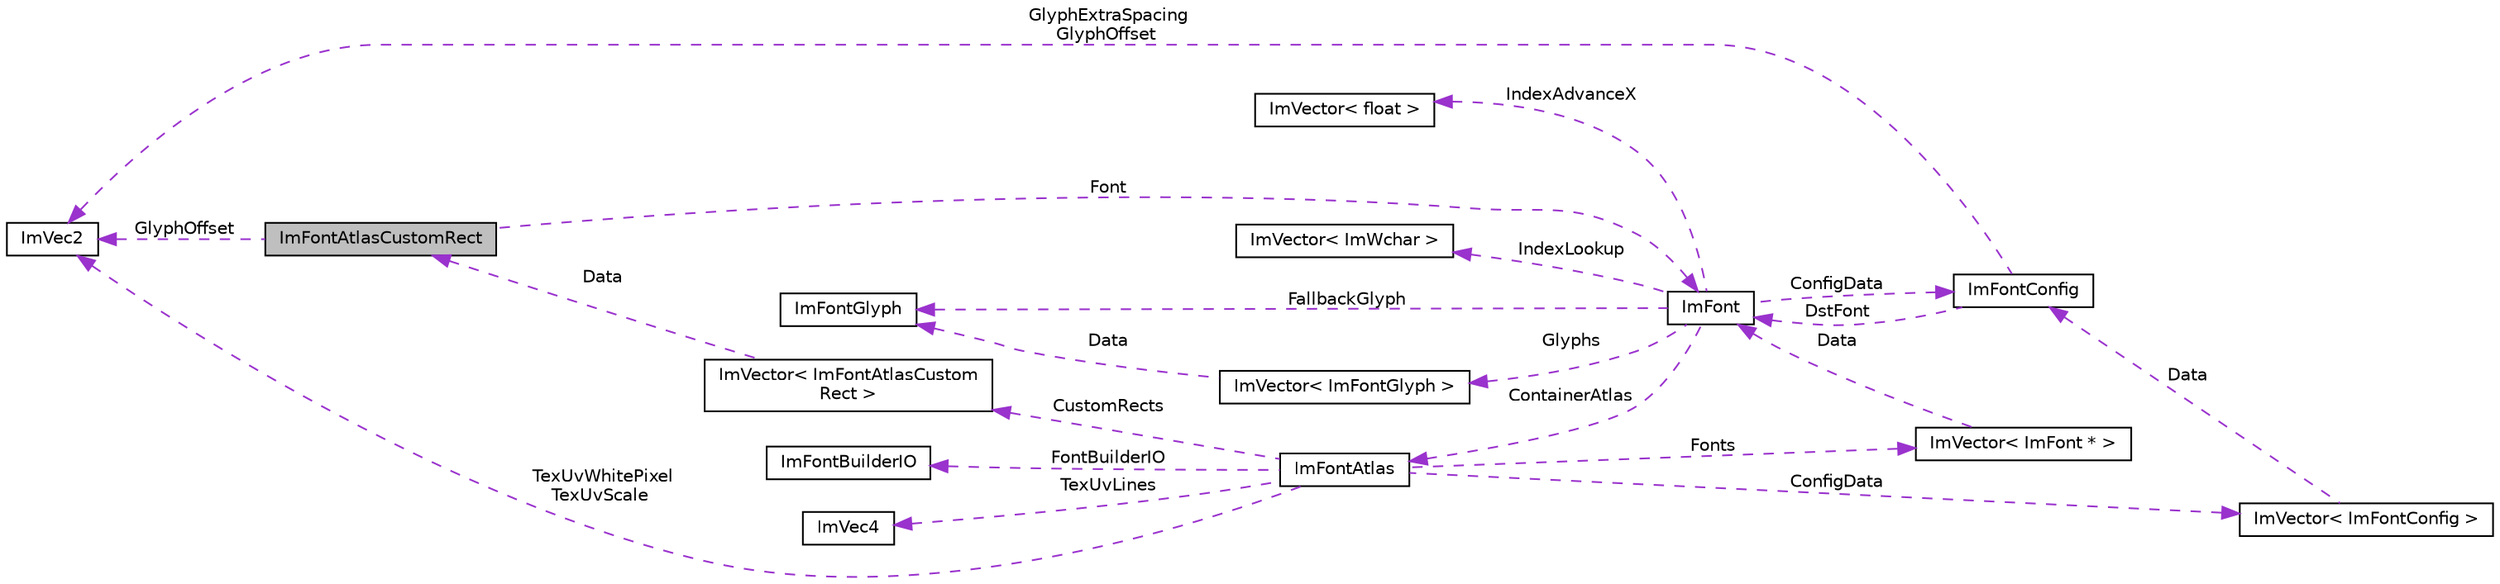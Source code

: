 digraph "ImFontAtlasCustomRect"
{
 // LATEX_PDF_SIZE
  edge [fontname="Helvetica",fontsize="10",labelfontname="Helvetica",labelfontsize="10"];
  node [fontname="Helvetica",fontsize="10",shape=record];
  rankdir="LR";
  Node1 [label="ImFontAtlasCustomRect",height=0.2,width=0.4,color="black", fillcolor="grey75", style="filled", fontcolor="black",tooltip=" "];
  Node2 -> Node1 [dir="back",color="darkorchid3",fontsize="10",style="dashed",label=" GlyphOffset" ];
  Node2 [label="ImVec2",height=0.2,width=0.4,color="black", fillcolor="white", style="filled",URL="$structImVec2.html",tooltip=" "];
  Node3 -> Node1 [dir="back",color="darkorchid3",fontsize="10",style="dashed",label=" Font" ];
  Node3 [label="ImFont",height=0.2,width=0.4,color="black", fillcolor="white", style="filled",URL="$structImFont.html",tooltip=" "];
  Node4 -> Node3 [dir="back",color="darkorchid3",fontsize="10",style="dashed",label=" Glyphs" ];
  Node4 [label="ImVector\< ImFontGlyph \>",height=0.2,width=0.4,color="black", fillcolor="white", style="filled",URL="$structImVector.html",tooltip=" "];
  Node5 -> Node4 [dir="back",color="darkorchid3",fontsize="10",style="dashed",label=" Data" ];
  Node5 [label="ImFontGlyph",height=0.2,width=0.4,color="black", fillcolor="white", style="filled",URL="$structImFontGlyph.html",tooltip=" "];
  Node6 -> Node3 [dir="back",color="darkorchid3",fontsize="10",style="dashed",label=" ConfigData" ];
  Node6 [label="ImFontConfig",height=0.2,width=0.4,color="black", fillcolor="white", style="filled",URL="$structImFontConfig.html",tooltip=" "];
  Node2 -> Node6 [dir="back",color="darkorchid3",fontsize="10",style="dashed",label=" GlyphExtraSpacing\nGlyphOffset" ];
  Node3 -> Node6 [dir="back",color="darkorchid3",fontsize="10",style="dashed",label=" DstFont" ];
  Node5 -> Node3 [dir="back",color="darkorchid3",fontsize="10",style="dashed",label=" FallbackGlyph" ];
  Node7 -> Node3 [dir="back",color="darkorchid3",fontsize="10",style="dashed",label=" ContainerAtlas" ];
  Node7 [label="ImFontAtlas",height=0.2,width=0.4,color="black", fillcolor="white", style="filled",URL="$structImFontAtlas.html",tooltip=" "];
  Node8 -> Node7 [dir="back",color="darkorchid3",fontsize="10",style="dashed",label=" Fonts" ];
  Node8 [label="ImVector\< ImFont * \>",height=0.2,width=0.4,color="black", fillcolor="white", style="filled",URL="$structImVector.html",tooltip=" "];
  Node3 -> Node8 [dir="back",color="darkorchid3",fontsize="10",style="dashed",label=" Data" ];
  Node9 -> Node7 [dir="back",color="darkorchid3",fontsize="10",style="dashed",label=" FontBuilderIO" ];
  Node9 [label="ImFontBuilderIO",height=0.2,width=0.4,color="black", fillcolor="white", style="filled",URL="$structImFontBuilderIO.html",tooltip=" "];
  Node2 -> Node7 [dir="back",color="darkorchid3",fontsize="10",style="dashed",label=" TexUvWhitePixel\nTexUvScale" ];
  Node10 -> Node7 [dir="back",color="darkorchid3",fontsize="10",style="dashed",label=" TexUvLines" ];
  Node10 [label="ImVec4",height=0.2,width=0.4,color="black", fillcolor="white", style="filled",URL="$structImVec4.html",tooltip=" "];
  Node11 -> Node7 [dir="back",color="darkorchid3",fontsize="10",style="dashed",label=" ConfigData" ];
  Node11 [label="ImVector\< ImFontConfig \>",height=0.2,width=0.4,color="black", fillcolor="white", style="filled",URL="$structImVector.html",tooltip=" "];
  Node6 -> Node11 [dir="back",color="darkorchid3",fontsize="10",style="dashed",label=" Data" ];
  Node12 -> Node7 [dir="back",color="darkorchid3",fontsize="10",style="dashed",label=" CustomRects" ];
  Node12 [label="ImVector\< ImFontAtlasCustom\lRect \>",height=0.2,width=0.4,color="black", fillcolor="white", style="filled",URL="$structImVector.html",tooltip=" "];
  Node1 -> Node12 [dir="back",color="darkorchid3",fontsize="10",style="dashed",label=" Data" ];
  Node13 -> Node3 [dir="back",color="darkorchid3",fontsize="10",style="dashed",label=" IndexAdvanceX" ];
  Node13 [label="ImVector\< float \>",height=0.2,width=0.4,color="black", fillcolor="white", style="filled",URL="$structImVector.html",tooltip=" "];
  Node14 -> Node3 [dir="back",color="darkorchid3",fontsize="10",style="dashed",label=" IndexLookup" ];
  Node14 [label="ImVector\< ImWchar \>",height=0.2,width=0.4,color="black", fillcolor="white", style="filled",URL="$structImVector.html",tooltip=" "];
}
